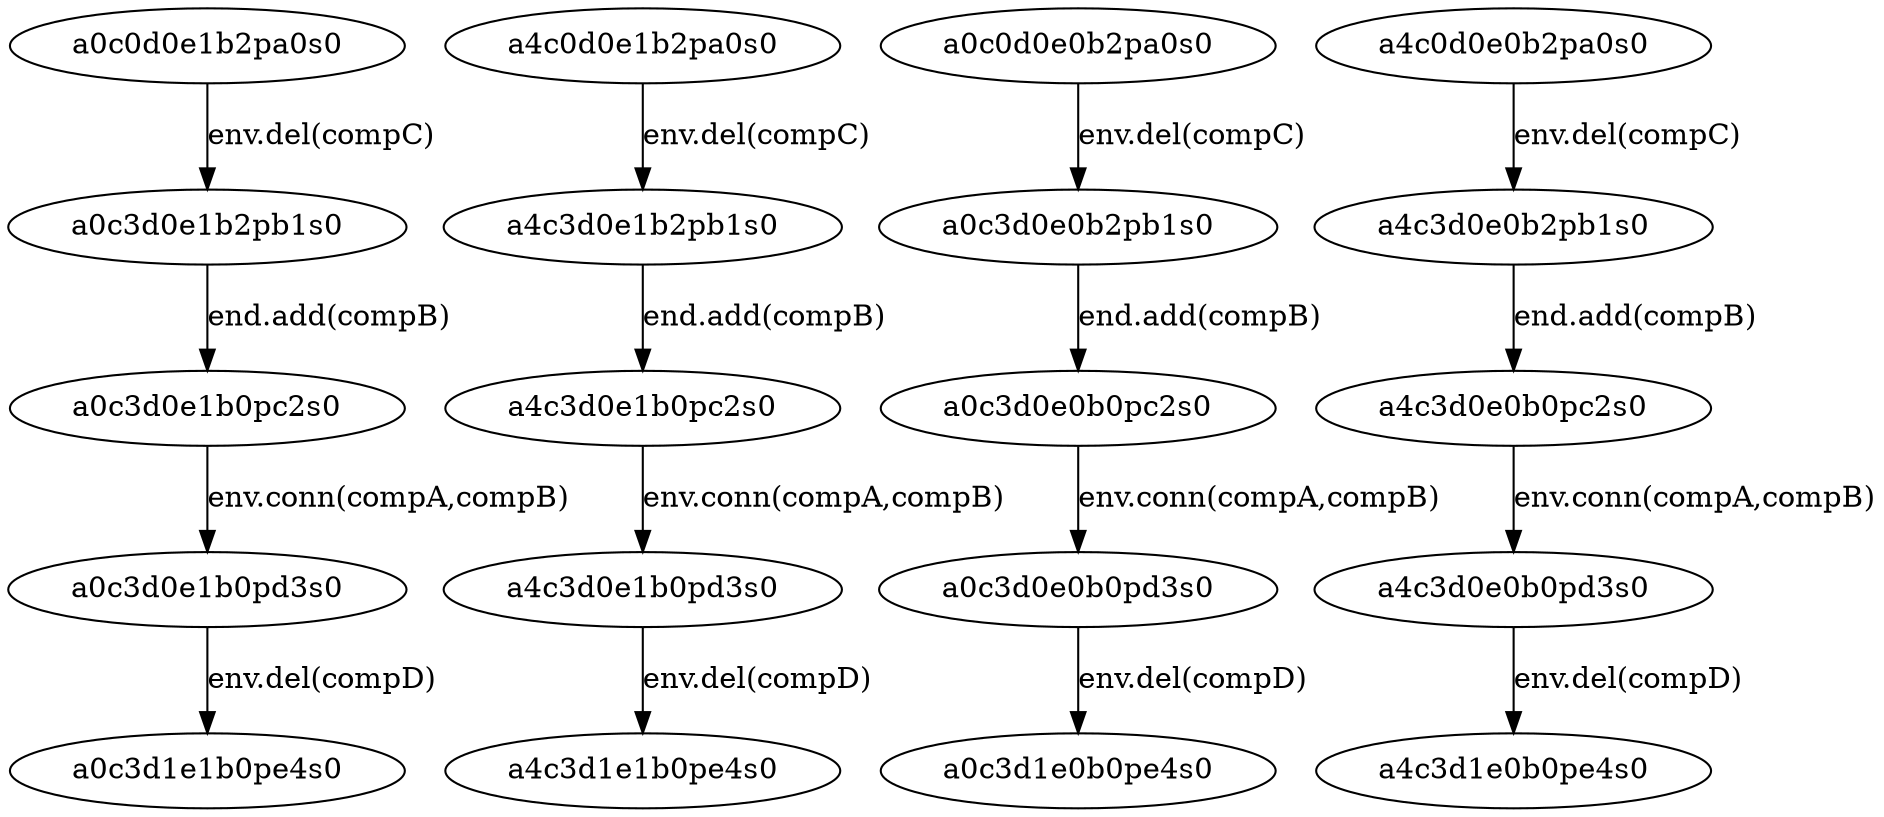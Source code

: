 digraph { 
a0c3d0e1b0pc2s0->a0c3d0e1b0pd3s0[label= "env.conn(compA,compB)"];
a4c3d0e1b0pd3s0->a4c3d1e1b0pe4s0[label= "env.del(compD)"];
a0c3d0e0b0pc2s0->a0c3d0e0b0pd3s0[label= "env.conn(compA,compB)"];
a4c3d0e1b0pc2s0->a4c3d0e1b0pd3s0[label= "env.conn(compA,compB)"];
a4c3d0e0b0pc2s0->a4c3d0e0b0pd3s0[label= "env.conn(compA,compB)"];
a4c3d0e0b0pd3s0->a4c3d1e0b0pe4s0[label= "env.del(compD)"];
a0c3d0e1b0pd3s0->a0c3d1e1b0pe4s0[label= "env.del(compD)"];
a4c0d0e0b2pa0s0->a4c3d0e0b2pb1s0[label= "env.del(compC)"];
a0c0d0e1b2pa0s0->a0c3d0e1b2pb1s0[label= "env.del(compC)"];
a0c3d0e0b2pb1s0->a0c3d0e0b0pc2s0[label= "end.add(compB)"];
a4c3d0e0b2pb1s0->a4c3d0e0b0pc2s0[label= "end.add(compB)"];
a0c3d0e1b2pb1s0->a0c3d0e1b0pc2s0[label= "end.add(compB)"];
a4c3d0e1b2pb1s0->a4c3d0e1b0pc2s0[label= "end.add(compB)"];
a4c0d0e1b2pa0s0->a4c3d0e1b2pb1s0[label= "env.del(compC)"];
a0c3d0e0b0pd3s0->a0c3d1e0b0pe4s0[label= "env.del(compD)"];
a0c0d0e0b2pa0s0->a0c3d0e0b2pb1s0[label= "env.del(compC)"];

}